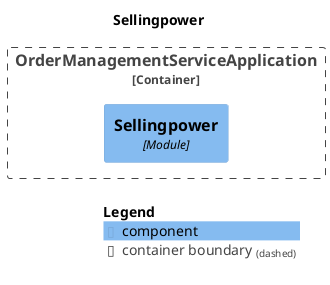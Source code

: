 @startuml
set separator none
title Sellingpower

top to bottom direction

!include <C4/C4>
!include <C4/C4_Context>
!include <C4/C4_Component>

Container_Boundary("OrderManagementServiceApplication.OrderManagementServiceApplication_boundary", "OrderManagementServiceApplication", $tags="") {
  Component(OrderManagementServiceApplication.OrderManagementServiceApplication.Sellingpower, "Sellingpower", $techn="Module", $descr="", $tags="", $link="")
}


SHOW_LEGEND(true)
@enduml